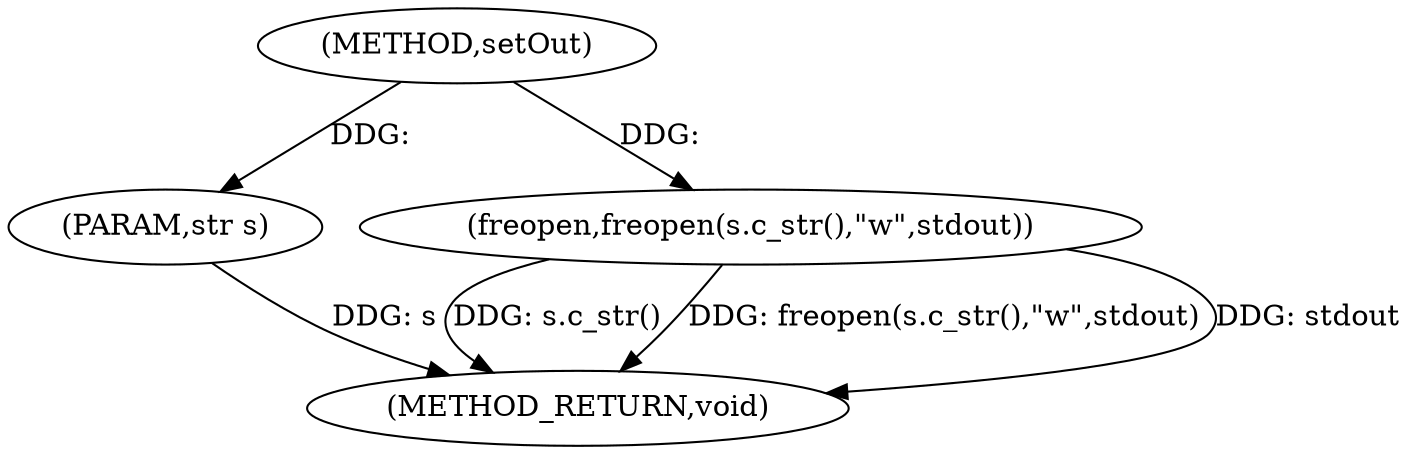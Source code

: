 digraph "setOut" {  
"1000721" [label = "(METHOD,setOut)" ]
"1000728" [label = "(METHOD_RETURN,void)" ]
"1000722" [label = "(PARAM,str s)" ]
"1000724" [label = "(freopen,freopen(s.c_str(),\"w\",stdout))" ]
  "1000722" -> "1000728"  [ label = "DDG: s"] 
  "1000724" -> "1000728"  [ label = "DDG: s.c_str()"] 
  "1000724" -> "1000728"  [ label = "DDG: freopen(s.c_str(),\"w\",stdout)"] 
  "1000724" -> "1000728"  [ label = "DDG: stdout"] 
  "1000721" -> "1000722"  [ label = "DDG: "] 
  "1000721" -> "1000724"  [ label = "DDG: "] 
}
